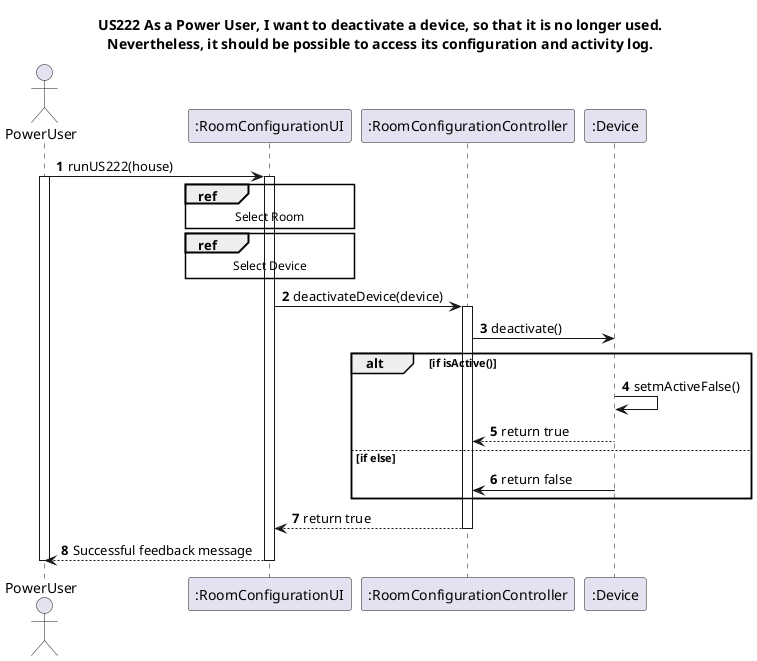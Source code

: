 @startuml
Title US222 As a Power User, I want to deactivate a device, so that it is no longer used.\nNevertheless, it should be possible to access its configuration and activity log.
actor PowerUser
autonumber
PowerUser -> ":RoomConfigurationUI": runUS222(house)
activate PowerUser
activate ":RoomConfigurationUI"
ref over ":RoomConfigurationUI"
Select Room
end ref
ref over ":RoomConfigurationUI"
Select Device
end ref
":RoomConfigurationUI" -> ":RoomConfigurationController": deactivateDevice(device)
activate ":RoomConfigurationController"
":RoomConfigurationController" -> ":Device": deactivate()
alt if isActive()
":Device" -> ":Device": setmActiveFalse()
":Device" --> ":RoomConfigurationController": return true
else if else
":Device" -> ":RoomConfigurationController": return false
end
":RoomConfigurationController" --> ":RoomConfigurationUI": return true
deactivate ":RoomConfigurationController"
":RoomConfigurationUI" --> PowerUser: Successful feedback message
deactivate ":RoomConfigurationUI"
deactivate PowerUser
@enduml